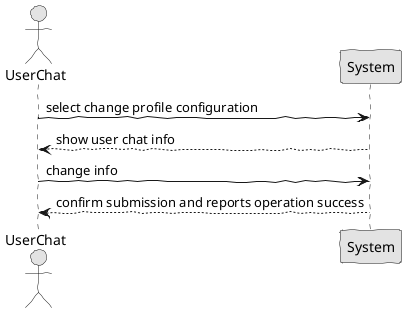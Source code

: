 @startuml ssd_user_chat_profile.png
skinparam handwritten true
skinparam monochrome true
skinparam packageStyle rect
skinparam defaultFontName FG Virgil
skinparam shadowing false

actor UserChat 
participant "System" as S
UserChat -> S : select change profile configuration
S --> UserChat : show user chat info
UserChat -> S : change info
S --> UserChat : confirm submission and reports operation success

@enduml